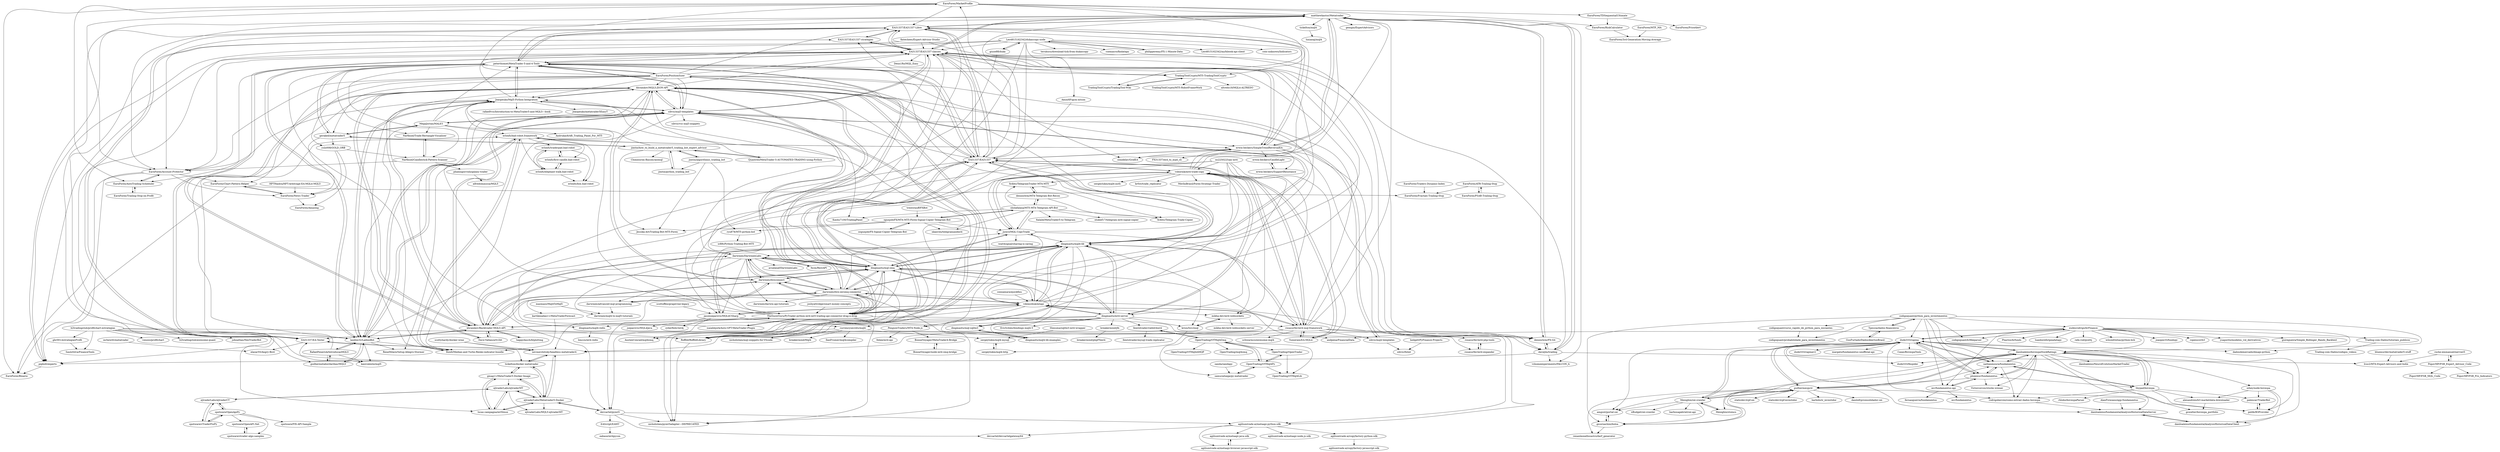 digraph G {
"EarnForex/MarketProfile" -> "EarnForex/Account-Protector"
"EarnForex/MarketProfile" -> "EarnForex/TDSequentialUltimate"
"EarnForex/MarketProfile" -> "EarnForex/AutoTrading-Scheduler"
"EarnForex/MarketProfile" -> "TradingToolCrypto/MT5-TradingToolCrypto"
"EarnForex/MarketProfile" -> "EarnForex/RiskCalculator"
"EarnForex/MarketProfile" -> "EarnForex/Binario"
"EarnForex/MarketProfile" -> "matthewkastor/Metatrader"
"EarnForex/MarketProfile" -> "EA31337/EA31337-Libre"
"sholafalana/MT5-MT4-Telegram-API-Bot" -> "dennislwm/MT4-Telegram-Bot-Recon"
"sholafalana/MT5-MT4-Telegram-API-Bot" -> "ogunjobiFX/MT4-MT5-Forex-Signal-Copier-Telegram-Bot"
"sholafalana/MT5-MT4-Telegram-API-Bot" -> "fx4btc/TelegramTrader-MT4-MT5"
"sholafalana/MT5-MT4-Telegram-API-Bot" -> "6alaile/MetaTrader5-to-Telegram"
"sholafalana/MT5-MT4-Telegram-API-Bot" -> "jiowcl/MQL-CopyTrade"
"sholafalana/MT5-MT4-Telegram-API-Bot" -> "fx4btc/Telegram-Trade-Copier"
"sholafalana/MT5-MT4-Telegram-API-Bot" -> "Kashu7100/TradingPanel"
"sholafalana/MT5-MT4-Telegram-API-Bot" -> "nkanven/telegramandmt4"
"sholafalana/MT5-MT4-Telegram-API-Bot" -> "oluklef17/telegram-mt4-signal-copier"
"fxcm/RestAPI" -> "darwinex/DarwinexLabs" ["e"=1]
"erwin-beckers/CandleLight" -> "erwin-beckers/SupportResistance"
"tickelton/docker-metatrader" -> "nevmerzhitsky/headless-metatrader4"
"tickelton/docker-metatrader" -> "ejtraderLabs/Metatrader5-Docker"
"tickelton/docker-metatrader" -> "EA31337/EA-Tester"
"tickelton/docker-metatrader" -> "gmag11/MetaTrader5-Docker-Image"
"EarnForex/PositionSizer" -> "EarnForex/Account-Protector"
"EarnForex/PositionSizer" -> "peterthomet/MetaTrader-5-and-4-Tools"
"EarnForex/PositionSizer" -> "EA31337/EA31337"
"EarnForex/PositionSizer" -> "EA31337/EA31337-classes"
"EarnForex/PositionSizer" -> "Joaopeuko/Mql5-Python-Integration"
"EarnForex/PositionSizer" -> "EarnForex/MarketProfile"
"EarnForex/PositionSizer" -> "dingmaotu/mql4-lib"
"EarnForex/PositionSizer" -> "erwin-beckers/SimpleTrendReversalEA"
"EarnForex/PositionSizer" -> "rosasurfer/mt4-mql-framework"
"EarnForex/PositionSizer" -> "EA31337/EA31337-Libre"
"EarnForex/PositionSizer" -> "geraked/metatrader5"
"EarnForex/PositionSizer" -> "sibvic/mq5-templates"
"EarnForex/PositionSizer" -> "khramkov/MQL5-JSON-API"
"EarnForex/PositionSizer" -> "yulz008/GOLD_ORB"
"EarnForex/PositionSizer" -> "EarnForex/Chart-Pattern-Helper"
"kartikmadan11/MetaTraderForecast" -> "9nix6/Median-and-Turbo-Renko-indicator-bundle"
"fintechees/Expert-Advisor-Studio" -> "davejlin/trading"
"fintechees/Expert-Advisor-Studio" -> "pipbolt/experts"
"fintechees/Expert-Advisor-Studio" -> "EA31337/EA31337-classes"
"b2tradingclub/profitchart-estrategias" -> "gbr001/estrategiasProfit"
"b2tradingclub/profitchart-estrategias" -> "venozo/profitchart"
"b2tradingclub/profitchart-estrategias" -> "andpena/FinancialData"
"b2tradingclub/profitchart-estrategias" -> "landim32/LadinoBot"
"b2tradingclub/profitchart-estrategias" -> "b2tradingclub/awesome-quant"
"b2tradingclub/profitchart-estrategias" -> "SauloSilva/FinanceTools"
"b2tradingclub/profitchart-estrategias" -> "guilhermetabordaribas/MQL5"
"b2tradingclub/profitchart-estrategias" -> "kaiovalente/mql5"
"b2tradingclub/profitchart-estrategias" -> "johnathas/NeoTraderBot"
"connamara/quickfixn" -> "vdemydiuk/mtapi" ["e"=1]
"ns2250225/py-mt4" -> "dingmaotu/mql-zmq"
"ns2250225/py-mt4" -> "samuraitaiga/py-metatrader"
"ns2250225/py-mt4" -> "jiowcl/MQL-CopyTrade"
"ns2250225/py-mt4" -> "dingmaotu/mql4-lib"
"ns2250225/py-mt4" -> "TheSnowGuru/PyTrader-python-mt4-mt5-trading-api-connector-drag-n-drop"
"ns2250225/py-mt4" -> "vobornik/mt4-trade-copy"
"ns2250225/py-mt4" -> "dingmaotu/mt4-server"
"ns2250225/py-mt4" -> "Yumerain/EA-MQL4"
"Yumerain/EA-MQL4" -> "rosasurfer/mt4-mql-framework"
"Yumerain/EA-MQL4" -> "vobornik/mt4-trade-copy"
"Leo4815162342/dukascopy-node" -> "giuse88/duka" ["e"=1]
"Leo4815162342/dukascopy-node" -> "terukusu/download-tick-from-dukascopy"
"Leo4815162342/dukascopy-node" -> "cuemacro/findatapy" ["e"=1]
"Leo4815162342/dukascopy-node" -> "lucas-campagna/mt5linux"
"Leo4815162342/dukascopy-node" -> "dingmaotu/mql-zmq"
"Leo4815162342/dukascopy-node" -> "philipperemy/FX-1-Minute-Data" ["e"=1]
"Leo4815162342/dukascopy-node" -> "EA31337/EA31337-classes"
"Leo4815162342/dukascopy-node" -> "peterthomet/MetaTrader-5-and-4-Tools"
"Leo4815162342/dukascopy-node" -> "EA31337/EA31337"
"Leo4815162342/dukascopy-node" -> "AminHP/gym-mtsim" ["e"=1]
"Leo4815162342/dukascopy-node" -> "Leo4815162342/myfxbook-api-client"
"Leo4815162342/dukascopy-node" -> "coin-unknown/Indicators" ["e"=1]
"sibvic/mq5-templates" -> "sibvic/mq4-templates"
"sibvic/mq5-templates" -> "Roffild/RoffildLibrary"
"sibvic/mq5-templates" -> "peterthomet/MetaTrader-5-and-4-Tools"
"sibvic/mq5-templates" -> "khramkov/Backtrader-MQL5-API"
"sibvic/mq5-templates" -> "landim32/LadinoBot"
"sibvic/mq5-templates" -> "sibvic/vsc-mq5-snippets"
"sibvic/mq5-templates" -> "Kashu7100/TradingPanel"
"sibvic/mq5-templates" -> "EA31337/EA31337-classes"
"sibvic/mq5-templates" -> "MegaJoctan/MALE5"
"sibvic/mq5-templates" -> "Joaopeuko/Mql5-Python-Integration"
"sibvic/mq5-templates" -> "khramkov/MQL5-JSON-API"
"sibvic/mq5-templates" -> "9nix6/Median-and-Turbo-Renko-indicator-bundle"
"RafaelFenerick/IntroducaoMQL5" -> "landim32/LadinoBot"
"RafaelFenerick/IntroducaoMQL5" -> "guilhermetabordaribas/MQL5"
"RafaelFenerick/IntroducaoMQL5" -> "kaiovalente/mql5"
"RafaelFenerick/IntroducaoMQL5" -> "erlonfs/bad-robot.framework"
"sergeylukin/mql4-mysql" -> "sergeylukin/mql4-http"
"dude333/rapina" -> "daniloaleixo/bovespaStockRatings"
"dude333/rapina" -> "nathanmoura/fundamentos"
"dude333/rapina" -> "dude333/fiispider"
"dude333/rapina" -> "rodrigobercini/como-extrair-dados-bovespa"
"dude333/rapina" -> "guilhermecgs/ir"
"dude333/rapina" -> "phoemur/fundamentus"
"dude333/rapina" -> "thypad/bovespa"
"dude333/rapina" -> "dude333/rapinav2"
"dude333/rapina" -> "dadosdemercado/dmapi-python"
"dude333/rapina" -> "daniloaleixo/fundamentalAnalysisHistoricalDataServer"
"dude333/rapina" -> "eudesrodrigo/brFinance"
"dude333/rapina" -> "Menighin/cei-crawler"
"dude333/rapina" -> "amgsnt/portal-cei"
"dude333/rapina" -> "margato/fundamentus-unofficial-api"
"dude333/rapina" -> "Caian/BovespaTools"
"jiowcl/MQL-CopyTrade" -> "vobornik/mt4-trade-copy"
"jiowcl/MQL-CopyTrade" -> "dingmaotu/mql-zmq"
"jiowcl/MQL-CopyTrade" -> "sholafalana/MT5-MT4-Telegram-API-Bot"
"jiowcl/MQL-CopyTrade" -> "wait4signal/sharing-is-caring"
"jiowcl/MQL-CopyTrade" -> "peterthomet/MetaTrader-5-and-4-Tools"
"jiowcl/MQL-CopyTrade" -> "mikha-dev/mt4-websockets"
"jiowcl/MQL-CopyTrade" -> "dingmaotu/mql4-lib"
"scottoffen/grapevine-legacy" -> "jasonseparovic/MQL4CSharp" ["e"=1]
"khramkov/Backtrader-MQL5-API" -> "khramkov/MQL5-JSON-API"
"khramkov/Backtrader-MQL5-API" -> "dingmaotu/mql-zmq"
"khramkov/Backtrader-MQL5-API" -> "Joaopeuko/Mql5-Python-Integration"
"khramkov/Backtrader-MQL5-API" -> "sibvic/mq5-templates"
"khramkov/Backtrader-MQL5-API" -> "darwinex/dwx-zeromq-connector"
"khramkov/Backtrader-MQL5-API" -> "Roffild/RoffildLibrary"
"khramkov/Backtrader-MQL5-API" -> "landim32/LadinoBot"
"khramkov/Backtrader-MQL5-API" -> "darwinex/DarwinexLabs"
"khramkov/Backtrader-MQL5-API" -> "happydasch/btplotting" ["e"=1]
"khramkov/Backtrader-MQL5-API" -> "TheSnowGuru/PyTrader-python-mt4-mt5-trading-api-connector-drag-n-drop"
"khramkov/Backtrader-MQL5-API" -> "darwinex/dwxconnect"
"khramkov/Backtrader-MQL5-API" -> "Dave-Vallance/tv2bt" ["e"=1]
"khramkov/Backtrader-MQL5-API" -> "dingmaotu/mql4-lib"
"dingmaotu/mt4-server" -> "dingmaotu/mql4-lib"
"dingmaotu/mt4-server" -> "dingmaotu/mql-zmq"
"dingmaotu/mt4-server" -> "dingmaotu/mql4-lib-examples"
"dingmaotu/mt4-server" -> "vdemydiuk/mtapi"
"dingmaotu/mt4-server" -> "EricSchles/bindings-mql4-5"
"dingmaotu/mt4-server" -> "krisn/lws2mql"
"dingmaotu/mt4-server" -> "vobornik/mt4-trade-copy"
"dingmaotu/mt4-server" -> "dingmaotu/mql4-redis"
"dingmaotu/mt4-server" -> "dingmaotu/mql-sqlite3"
"dingmaotu/mt4-server" -> "rosasurfer/mt4-mql-framework"
"dingmaotu/mt4-server" -> "PenguinTraders/MT4-Node.js"
"dingmaotu/mt4-server" -> "nevmerzhitsky/headless-metatrader4"
"dingmaotu/mt4-server" -> "breakermind/jfx"
"dingmaotu/mt4-server" -> "femtotrader/rabbit4mt4"
"BonneVoyager/MetaTrader4-Bridge" -> "BonneVoyager/node-mt4-zmq-bridge"
"BonneVoyager/node-mt4-zmq-bridge" -> "BonneVoyager/MetaTrader4-Bridge"
"oanda/oandapy" -> "samuraitaiga/py-metatrader" ["e"=1]
"darwinex/dwx-zeromq-connector" -> "darwinex/DarwinexLabs"
"darwinex/dwx-zeromq-connector" -> "dingmaotu/mql-zmq"
"darwinex/dwx-zeromq-connector" -> "darwinex/dwxconnect"
"darwinex/dwx-zeromq-connector" -> "dingmaotu/mql4-lib"
"darwinex/dwx-zeromq-connector" -> "khramkov/MQL5-JSON-API"
"darwinex/dwx-zeromq-connector" -> "TheSnowGuru/PyTrader-python-mt4-mt5-trading-api-connector-drag-n-drop"
"darwinex/dwx-zeromq-connector" -> "khramkov/Backtrader-MQL5-API"
"darwinex/dwx-zeromq-connector" -> "nicholishen/pymt5adapter---DEPRECATED"
"darwinex/dwx-zeromq-connector" -> "darwinex/advanced-mql-programming"
"darwinex/dwx-zeromq-connector" -> "Roffild/RoffildLibrary"
"darwinex/dwx-zeromq-connector" -> "agiliumtrade-ai/metaapi-python-sdk"
"darwinex/dwx-zeromq-connector" -> "jiowcl/MQL-CopyTrade"
"darwinex/dwx-zeromq-connector" -> "vdemydiuk/mtapi"
"darwinex/dwx-zeromq-connector" -> "darwinex/darwin-api-tutorials"
"darwinex/dwx-zeromq-connector" -> "kartikmadan11/MetaTraderForecast"
"khramkov/MQL5-JSON-API" -> "khramkov/Backtrader-MQL5-API"
"khramkov/MQL5-JSON-API" -> "dingmaotu/mql-zmq"
"khramkov/MQL5-JSON-API" -> "Joaopeuko/Mql5-Python-Integration"
"khramkov/MQL5-JSON-API" -> "Roffild/RoffildLibrary"
"khramkov/MQL5-JSON-API" -> "darwinex/dwxconnect"
"khramkov/MQL5-JSON-API" -> "darwinex/dwx-zeromq-connector"
"khramkov/MQL5-JSON-API" -> "sibvic/mq5-templates"
"khramkov/MQL5-JSON-API" -> "dingmaotu/mql4-lib"
"khramkov/MQL5-JSON-API" -> "EA31337/EA31337-classes"
"khramkov/MQL5-JSON-API" -> "nicholishen/pymt5adapter---DEPRECATED"
"khramkov/MQL5-JSON-API" -> "devcartel/pymt5"
"khramkov/MQL5-JSON-API" -> "landim32/LadinoBot"
"khramkov/MQL5-JSON-API" -> "Dave-Vallance/tv2bt" ["e"=1]
"khramkov/MQL5-JSON-API" -> "9nix6/Median-and-Turbo-Renko-indicator-bundle"
"sibvic/mq4-templates" -> "sibvic/mq5-templates"
"sibvic/mq4-templates" -> "sibvic/fxlint"
"guilhermetabordaribas/MQL5" -> "landim32/LadinoBot"
"guilhermetabordaribas/MQL5" -> "RafaelFenerick/IntroducaoMQL5"
"pipbolt/experts" -> "EarnForex/Binario"
"nevmerzhitsky/headless-metatrader4" -> "tickelton/docker-metatrader"
"nevmerzhitsky/headless-metatrader4" -> "EA31337/EA-Tester"
"nevmerzhitsky/headless-metatrader4" -> "ejtraderLabs/Metatrader5-Docker"
"devcartel/pymt5" -> "devcartel/devcartelgateway64"
"devcartel/pymt5" -> "ejtraderLabs/Metatrader5-Docker"
"devcartel/pymt5" -> "agiliumtrade-ai/metaapi-python-sdk"
"devcartel/pymt5" -> "nicholishen/pymt5adapter---DEPRECATED"
"devcartel/pymt5" -> "EAScript/EAMT"
"Roffild/RoffildLibrary" -> "sibvic/mq5-templates"
"Roffild/RoffildLibrary" -> "khramkov/MQL5-JSON-API"
"Roffild/RoffildLibrary" -> "nicholishen/pymt5adapter---DEPRECATED"
"sergeylukin/mql4-http" -> "sergeylukin/mql4-mysql"
"fx4btc/TelegramTrader-MT4-MT5" -> "fx4btc/Telegram-Trade-Copier"
"fx4btc/TelegramTrader-MT4-MT5" -> "dennislwm/MT4-Telegram-Bot-Recon"
"mazmazz/Mql4ToMql5" -> "darwinex/mql4-to-mql5-tutorials"
"erwin-beckers/SimpleTrendReversalEA" -> "matthewkastor/Metatrader"
"erwin-beckers/SimpleTrendReversalEA" -> "erwin-beckers/CandleLight"
"erwin-beckers/SimpleTrendReversalEA" -> "sonidelav/GridEA"
"erwin-beckers/SimpleTrendReversalEA" -> "erwin-beckers/SupportResistance"
"erwin-beckers/SimpleTrendReversalEA" -> "erlonfs/bad-robot.framework"
"erwin-beckers/SimpleTrendReversalEA" -> "EA31337/EA31337-Libre"
"erwin-beckers/SimpleTrendReversalEA" -> "EA31337/EA31337-classes"
"erwin-beckers/SimpleTrendReversalEA" -> "dennislwm/FX-Git"
"erwin-beckers/SimpleTrendReversalEA" -> "davejlin/trading"
"erwin-beckers/SimpleTrendReversalEA" -> "FX31337/ex4_to_mq4_cli"
"erwin-beckers/SimpleTrendReversalEA" -> "EA31337/EA31337"
"erwin-beckers/SupportResistance" -> "erwin-beckers/CandleLight"
"erlonfs/traderpad.bad-robot" -> "erlonfs/first-candle.bad-robot"
"erlonfs/traderpad.bad-robot" -> "erlonfs/elephant-walk.bad-robot"
"erlonfs/traderpad.bad-robot" -> "erlonfs/box.bad-robot"
"AlanFirmiano/app-fundamentus" -> "daniloaleixo/fundamentalAnalysisHistoricalDataServer"
"dingmaotu/mql4-lib-examples" -> "dingmaotu/mql-sqlite3"
"daniloaleixo/fundamentalAnalysisHistoricalDataServer" -> "daniloaleixo/fundamentalAnalysisHistoricalDataClient"
"tickelton/mql4" -> "luxiaoqi/mql4"
"EarnForex/MTF_MA" -> "EarnForex/3rd-Generation-Moving-Average"
"alexandreio/b3-marketdata-downloader" -> "gswelter/bovespa_portfolio"
"agiliumtrade-ai/metaapi-java-sdk" -> "agiliumtrade-ai/metaapi-browser-javascript-sdk"
"Dave-Vallance/tv2bt" -> "khramkov/Backtrader-MQL5-API" ["e"=1]
"Dave-Vallance/tv2bt" -> "khramkov/MQL5-JSON-API" ["e"=1]
"TradingToolCrypto/TradingTool-Wiki" -> "TradingToolCrypto/MT5-TradingToolCrypto"
"EarnForex/Account-Protector" -> "EarnForex/AutoTrading-Scheduler"
"EarnForex/Account-Protector" -> "EarnForex/Chart-Pattern-Helper"
"EarnForex/Account-Protector" -> "EarnForex/Binario"
"EarnForex/Account-Protector" -> "EarnForex/News-Trader"
"EarnForex/Account-Protector" -> "pipbolt/experts"
"EarnForex/AutoTrading-Scheduler" -> "EarnForex/Account-Protector"
"EarnForex/AutoTrading-Scheduler" -> "EarnForex/Trailing-Stop-on-Profit"
"dennislwm/FX-Git" -> "davejlin/trading"
"dennislwm/FX-Git" -> "matthewkastor/Metatrader"
"mikha-dev/mt4-websockets" -> "krisn/lws2mql"
"mikha-dev/mt4-websockets" -> "mikha-dev/mt4-websockets-server"
"vdemydiuk/mtapi" -> "jasonseparovic/MQL4CSharp"
"vdemydiuk/mtapi" -> "dingmaotu/mql4-lib"
"vdemydiuk/mtapi" -> "dingmaotu/mql-zmq"
"vdemydiuk/mtapi" -> "dingmaotu/mt4-server"
"vdemydiuk/mtapi" -> "rosasurfer/mt4-mql-framework"
"vdemydiuk/mtapi" -> "TheSnowGuru/PyTrader-python-mt4-mt5-trading-api-connector-drag-n-drop"
"vdemydiuk/mtapi" -> "EA31337/EA31337-classes"
"vdemydiuk/mtapi" -> "khramkov/MQL5-JSON-API"
"vdemydiuk/mtapi" -> "peterthomet/MetaTrader-5-and-4-Tools"
"vdemydiuk/mtapi" -> "jiowcl/MQL-CopyTrade"
"vdemydiuk/mtapi" -> "darwinex/dwx-zeromq-connector"
"vdemydiuk/mtapi" -> "nevmerzhitsky/headless-metatrader4"
"vdemydiuk/mtapi" -> "PenguinTraders/MT4-Node.js"
"vdemydiuk/mtapi" -> "EA31337/EA31337"
"vdemydiuk/mtapi" -> "mikha-dev/mt4-websockets"
"darwinex/advanced-mql-programming" -> "darwinex/mql4-to-mql5-tutorials"
"darwinex/advanced-mql-programming" -> "darwinex/dwxconnect"
"gicornachini/bolsa" -> "amgsnt/portal-cei"
"gicornachini/bolsa" -> "guilhermecgs/ir"
"gicornachini/bolsa" -> "renanleonellocastro/darf_generator"
"TheSnowGuru/PyTrader-python-mt4-mt5-trading-api-connector-drag-n-drop" -> "darwinex/dwx-zeromq-connector"
"TheSnowGuru/PyTrader-python-mt4-mt5-trading-api-connector-drag-n-drop" -> "EA31337/EA31337"
"TheSnowGuru/PyTrader-python-mt4-mt5-trading-api-connector-drag-n-drop" -> "darwinex/dwxconnect"
"TheSnowGuru/PyTrader-python-mt4-mt5-trading-api-connector-drag-n-drop" -> "dingmaotu/mql-zmq"
"TheSnowGuru/PyTrader-python-mt4-mt5-trading-api-connector-drag-n-drop" -> "vdemydiuk/mtapi"
"TheSnowGuru/PyTrader-python-mt4-mt5-trading-api-connector-drag-n-drop" -> "peterthomet/MetaTrader-5-and-4-Tools"
"TheSnowGuru/PyTrader-python-mt4-mt5-trading-api-connector-drag-n-drop" -> "Joaopeuko/Mql5-Python-Integration"
"TheSnowGuru/PyTrader-python-mt4-mt5-trading-api-connector-drag-n-drop" -> "devcartel/pymt5"
"TheSnowGuru/PyTrader-python-mt4-mt5-trading-api-connector-drag-n-drop" -> "khramkov/Backtrader-MQL5-API"
"TheSnowGuru/PyTrader-python-mt4-mt5-trading-api-connector-drag-n-drop" -> "agiliumtrade-ai/metaapi-python-sdk"
"TheSnowGuru/PyTrader-python-mt4-mt5-trading-api-connector-drag-n-drop" -> "EA31337/EA31337-Libre"
"TheSnowGuru/PyTrader-python-mt4-mt5-trading-api-connector-drag-n-drop" -> "isaiahbjork/Auto-GPT-MetaTrader-Plugin" ["e"=1]
"TheSnowGuru/PyTrader-python-mt4-mt5-trading-api-connector-drag-n-drop" -> "EA31337/EA31337-classes"
"TheSnowGuru/PyTrader-python-mt4-mt5-trading-api-connector-drag-n-drop" -> "nicholishen/pymt5adapter---DEPRECATED"
"TheSnowGuru/PyTrader-python-mt4-mt5-trading-api-connector-drag-n-drop" -> "khramkov/MQL5-JSON-API"
"Menighin/stoincs" -> "Menighin/cei-crawler"
"codigoquant/python_para_investimentos" -> "codigoquant/b3fileparser"
"codigoquant/python_para_investimentos" -> "codigoquant/curso_rapido_de_python_para_iniciantes"
"codigoquant/python_para_investimentos" -> "codigoquant/probabilidade_para_investimentos"
"codigoquant/python_para_investimentos" -> "dude333/rapina"
"codigoquant/python_para_investimentos" -> "phoemur/fundamentus"
"codigoquant/python_para_investimentos" -> "Tpessia/dados-financeiros"
"codigoquant/python_para_investimentos" -> "mv/fundamentus-api"
"codigoquant/python_para_investimentos" -> "gicornachini/bolsa"
"codigoquant/python_para_investimentos" -> "nathanmoura/fundamentos"
"codigoquant/python_para_investimentos" -> "daniloaleixo/bovespaStockRatings"
"codigoquant/python_para_investimentos" -> "eudesrodrigo/brFinance"
"PenguinTraders/MT4-Node.js" -> "fxbee/mt4-api"
"PenguinTraders/MT4-Node.js" -> "BonneVoyager/MetaTrader4-Bridge"
"Joaopeuko/Mql5-Python-Integration" -> "Joaopeuko/metatrader5EasyT"
"Joaopeuko/Mql5-Python-Integration" -> "khramkov/Backtrader-MQL5-API"
"Joaopeuko/Mql5-Python-Integration" -> "khramkov/MQL5-JSON-API"
"Joaopeuko/Mql5-Python-Integration" -> "nicholishen/pymt5adapter---DEPRECATED"
"Joaopeuko/Mql5-Python-Integration" -> "EarnForex/Account-Protector"
"Joaopeuko/Mql5-Python-Integration" -> "rafaelfvcs/Introduction-to-MetaTrader5-and-MQL5---book"
"Joaopeuko/Mql5-Python-Integration" -> "sibvic/mq5-templates"
"Joaopeuko/Mql5-Python-Integration" -> "peterthomet/MetaTrader-5-and-4-Tools"
"Joaopeuko/Mql5-Python-Integration" -> "EA31337/EA31337-classes"
"Joaopeuko/Mql5-Python-Integration" -> "landim32/LadinoBot"
"nathanmoura/fundamentos" -> "thypad/bovespa"
"nathanmoura/fundamentos" -> "daniloaleixo/bovespaStockRatings"
"nathanmoura/fundamentos" -> "rodrigobercini/como-extrair-dados-bovespa"
"nathanmoura/fundamentos" -> "dude333/rapina"
"nathanmoura/fundamentos" -> "phoemur/fundamentus"
"happydasch/btplotting" -> "khramkov/Backtrader-MQL5-API" ["e"=1]
"agiliumtrade-ai/metaapi-python-sdk" -> "agiliumtrade-ai/metaapi-java-sdk"
"agiliumtrade-ai/metaapi-python-sdk" -> "agiliumtrade-ai/metaapi-browser-javascript-sdk"
"agiliumtrade-ai/metaapi-python-sdk" -> "devcartel/devcartelgateway64"
"agiliumtrade-ai/metaapi-python-sdk" -> "agiliumtrade-ai/metaapi-node.js-sdk" ["e"=1]
"agiliumtrade-ai/metaapi-python-sdk" -> "agiliumtrade-ai/copyfactory-python-sdk"
"guilhermecgs/ir" -> "gicornachini/bolsa"
"guilhermecgs/ir" -> "staticdev/irpf-cei"
"guilhermecgs/ir" -> "amgsnt/portal-cei"
"guilhermecgs/ir" -> "dude333/rapina"
"guilhermecgs/ir" -> "staticdev/irpf-investidor"
"guilhermecgs/ir" -> "barbolo/ir_investidor"
"guilhermecgs/ir" -> "daniloaleixo/bovespaStockRatings"
"guilhermecgs/ir" -> "nathanmoura/fundamentos"
"guilhermecgs/ir" -> "renanleonellocastro/darf_generator"
"guilhermecgs/ir" -> "danilofrp/consolidador-cei"
"guilhermecgs/ir" -> "pelife/B3Provider"
"guilhermecgs/ir" -> "Menighin/cei-crawler"
"breakermind/jfx" -> "breakermind/phpFXmt4"
"EarnForex/TDSequentialUltimate" -> "EarnForex/PriceAlert"
"EarnForex/TDSequentialUltimate" -> "EarnForex/RiskCalculator"
"GusFurtado/DadosAbertosBrasil" -> "Tpessia/dados-financeiros"
"Menighin/cei-crawler" -> "Menighin/stoincs"
"Menighin/cei-crawler" -> "gicornachini/bolsa"
"Menighin/cei-crawler" -> "xBudget/cei-crawler"
"Menighin/cei-crawler" -> "guilhermecgs/ir"
"Menighin/cei-crawler" -> "dude333/rapina"
"Menighin/cei-crawler" -> "barbosagabriel/cei-api"
"Menighin/cei-crawler" -> "amgsnt/portal-cei"
"Menighin/cei-crawler" -> "daniloaleixo/bovespaStockRatings"
"daniloaleixo/fundamentalAnalysisHistoricalDataClient" -> "daniloaleixo/fundamentalAnalysisHistoricalDataServer"
"dennislwm/MT4-Telegram-Bot-Recon" -> "fx4btc/Telegram-Trade-Copier"
"dennislwm/MT4-Telegram-Bot-Recon" -> "fx4btc/TelegramTrader-MT4-MT5"
"dennislwm/MT4-Telegram-Bot-Recon" -> "sholafalana/MT5-MT4-Telegram-API-Bot"
"TradingToolCrypto/MT5-TradingToolCrypto" -> "TradingToolCrypto/TradingTool-Wiki"
"TradingToolCrypto/MT5-TradingToolCrypto" -> "TradingToolCrypto/MT5-RobotFrameWork"
"TradingToolCrypto/MT5-TradingToolCrypto" -> "altredo18/MQL4-ALTREDO"
"codigoquant/curso_rapido_de_python_para_iniciantes" -> "codigoquant/probabilidade_para_investimentos"
"EarnForex/RiskCalculator" -> "EarnForex/3rd-Generation-Moving-Average"
"rodrigobercini/como-extrair-dados-bovespa" -> "daniloaleixo/fundamentalAnalysisHistoricalDataServer"
"amgsnt/portal-cei" -> "gicornachini/bolsa"
"EA31337/EA31337" -> "EA31337/EA31337-classes"
"EA31337/EA31337" -> "EA31337/EA31337-Libre"
"EA31337/EA31337" -> "peterthomet/MetaTrader-5-and-4-Tools"
"EA31337/EA31337" -> "TheSnowGuru/PyTrader-python-mt4-mt5-trading-api-connector-drag-n-drop"
"EA31337/EA31337" -> "rosasurfer/mt4-mql-framework"
"EA31337/EA31337" -> "EarnForex/PositionSizer"
"EA31337/EA31337" -> "dingmaotu/mql4-lib"
"EA31337/EA31337" -> "erwin-beckers/SimpleTrendReversalEA"
"EA31337/EA31337" -> "matthewkastor/Metatrader"
"EA31337/EA31337" -> "dingmaotu/mql-zmq"
"EA31337/EA31337" -> "sibvic/mq5-templates"
"EA31337/EA31337" -> "EA31337/EA31337-strategies"
"EA31337/EA31337" -> "landim32/LadinoBot"
"EA31337/EA31337" -> "vobornik/mt4-trade-copy"
"EA31337/EA31337" -> "EarnForex/MarketProfile"
"eudesrodrigo/brFinance" -> "wilsonfreitas/python-bcb"
"eudesrodrigo/brFinance" -> "dude333/rapina"
"eudesrodrigo/brFinance" -> "joaopm33/fundspy"
"eudesrodrigo/brFinance" -> "mv/fundamentus-api"
"eudesrodrigo/brFinance" -> "dadosdemercado/dmapi-python"
"eudesrodrigo/brFinance" -> "Trading-com-Dados/tutoriais_publicos"
"eudesrodrigo/brFinance" -> "andpena/FinancialData"
"eudesrodrigo/brFinance" -> "ropensci/rb3" ["e"=1]
"eudesrodrigo/brFinance" -> "daniloaleixo/bovespaStockRatings"
"eudesrodrigo/brFinance" -> "ysaporito/modelos_vol_derivativos"
"eudesrodrigo/brFinance" -> "codigoquant/b3fileparser"
"eudesrodrigo/brFinance" -> "guiregueira/Simple_Bollinger_Bands_Backtest"
"eudesrodrigo/brFinance" -> "Phactos/brfunds"
"eudesrodrigo/brFinance" -> "luanborelli/ipeadatapy"
"eudesrodrigo/brFinance" -> "rafa-rod/pyettj"
"Tpessia/dados-financeiros" -> "GusFurtado/DadosAbertosBrasil"
"Tpessia/dados-financeiros" -> "codigoquant/python_para_investimentos"
"vobornik/mt4-trade-copy" -> "jiowcl/MQL-CopyTrade"
"vobornik/mt4-trade-copy" -> "rosasurfer/mt4-mql-framework"
"vobornik/mt4-trade-copy" -> "sergeylukin/mql4-auth"
"vobornik/mt4-trade-copy" -> "kr0st/trade_replicator"
"vobornik/mt4-trade-copy" -> "dingmaotu/mt4-server"
"vobornik/mt4-trade-copy" -> "erwin-beckers/SimpleTrendReversalEA"
"vobornik/mt4-trade-copy" -> "MerlinBrasil/Forex-Strategy-Trader"
"vobornik/mt4-trade-copy" -> "currencysecrets/mql4"
"vobornik/mt4-trade-copy" -> "fx4btc/TelegramTrader-MT4-MT5"
"vobornik/mt4-trade-copy" -> "mikha-dev/mt4-websockets"
"vobornik/mt4-trade-copy" -> "Yumerain/EA-MQL4"
"vobornik/mt4-trade-copy" -> "jasonseparovic/MQL4CSharp"
"vobornik/mt4-trade-copy" -> "EA31337/EA31337"
"vobornik/mt4-trade-copy" -> "matthewkastor/Metatrader"
"vobornik/mt4-trade-copy" -> "EA31337/EA31337-Libre"
"ejtraderLabs/Metatrader5-Docker" -> "ejtraderLabs/ejtraderMT"
"ejtraderLabs/Metatrader5-Docker" -> "gmag11/MetaTrader5-Docker-Image"
"ejtraderLabs/Metatrader5-Docker" -> "tickelton/docker-metatrader"
"ejtraderLabs/Metatrader5-Docker" -> "nevmerzhitsky/headless-metatrader4"
"ejtraderLabs/Metatrader5-Docker" -> "lucas-campagna/mt5linux"
"ejtraderLabs/Metatrader5-Docker" -> "ejtraderLabs/MQL5-ejtraderMT"
"ejtraderLabs/Metatrader5-Docker" -> "devcartel/pymt5"
"ejtraderLabs/ejtraderMT" -> "ejtraderLabs/Metatrader5-Docker"
"ejtraderLabs/ejtraderMT" -> "ejtraderLabs/MQL5-ejtraderMT"
"ejtraderLabs/ejtraderMT" -> "ejtraderLabs/ejtraderCT"
"ejtraderLabs/ejtraderMT" -> "lucas-campagna/mt5linux"
"darwinex/dwxconnect" -> "darwinex/dwx-zeromq-connector"
"darwinex/dwxconnect" -> "khramkov/MQL5-JSON-API"
"darwinex/dwxconnect" -> "darwinex/advanced-mql-programming"
"darwinex/dwxconnect" -> "darwinex/DarwinexLabs"
"darwinex/dwxconnect" -> "dingmaotu/mql-zmq"
"darwinex/dwxconnect" -> "TheSnowGuru/PyTrader-python-mt4-mt5-trading-api-connector-drag-n-drop"
"darwinex/dwxconnect" -> "khramkov/Backtrader-MQL5-API"
"mv/fundamentus-api" -> "phoemur/fundamentus"
"mv/fundamentus-api" -> "mv/fundamentus"
"mv/fundamentus-api" -> "fernaoguerra/fundamentus"
"femtotrader/rabbit4mt4" -> "femtotrader/mysql-trade-replicator"
"femtotrader/rabbit4mt4" -> "OpenTrading/OTMql4Zmq"
"trentstauff/FXBot" -> "ogunjobiFX/MT4-MT5-Forex-Signal-Copier-Telegram-Bot" ["e"=1]
"OpenTrading/OpenTrader" -> "OpenTrading/OTMql4Py"
"OpenTrading/OpenTrader" -> "OpenTrading/OTMql4Lib"
"EAScript/EAMT" -> "eabase/mt4pycon"
"samuraitaiga/py-metatrader" -> "OpenTrading/OTMql4Py"
"agiliumtrade-ai/copyfactory-python-sdk" -> "agiliumtrade-ai/copyfactory-javascript-sdk"
"spotware/OpenAPI.Net" -> "spotware/ctrader-algo-samples"
"gbr001/estrategiasProfit" -> "SauloSilva/FinanceTools"
"mrhewitt/metatrader" -> "elazar55/Angry-Bird"
"agiliumtrade-ai/metaapi-browser-javascript-sdk" -> "agiliumtrade-ai/metaapi-java-sdk"
"OpenTrading/OTMql4Py" -> "OpenTrading/OpenTrader"
"OpenTrading/OTMql4Py" -> "OpenTrading/OTMql4Zmq"
"OpenTrading/OTMql4Py" -> "samuraitaiga/py-metatrader"
"OpenTrading/OTMql4Py" -> "OpenTrading/OTMql4Lib"
"spotware/ctrader-algo-samples" -> "spotware/OpenAPI.Net"
"OpenTrading/OTMql4Zmq" -> "OpenTrading/OTMql4Lib"
"OpenTrading/OTMql4Zmq" -> "femtotrader/rabbit4mt4"
"OpenTrading/OTMql4Zmq" -> "OpenTrading/OpenTrader"
"OpenTrading/OTMql4Zmq" -> "OpenTrading/mql4zmq"
"OpenTrading/OTMql4Zmq" -> "OpenTrading/OTMql4AMQP"
"OpenTrading/OTMql4Zmq" -> "OpenTrading/OTMql4Py"
"ejtraderLabs/ejtraderCT" -> "spotware/cTraderFixPy"
"ejtraderLabs/ejtraderCT" -> "spotware/OpenApiPy"
"ejtraderLabs/ejtraderCT" -> "ejtraderLabs/ejtraderMT"
"phamngocvinh/galaxy-trader" -> "alfredomaussa/MQL5"
"hedge0/PyFinance-Projects" -> "sibvic/fxlint"
"AminHP/gym-mtsim" -> "TheSnowGuru/PyTrader-python-mt4-mt5-trading-api-connector-drag-n-drop" ["e"=1]
"Trading-com-Dados/tutoriais_publicos" -> "Trading-com-Dados/codigos_videos"
"HFTHaidra/HFT-Arbitrage-EA-MQL4-MQL5" -> "EarnForex/News-Trader"
"Narfinsel/Candlestick-Pattern-Scanner" -> "Narfinsel/Trade-Rectangle-Visualizer"
"Narfinsel/Candlestick-Pattern-Scanner" -> "EarnForex/Account-Protector"
"Narfinsel/Candlestick-Pattern-Scanner" -> "phamngocvinh/galaxy-trader"
"PopovMP/FSB_Expert_Advisor_Code" -> "roche-emmanuel/nervmt5"
"PopovMP/FSB_Expert_Advisor_Code" -> "PopovMP/FSB_Pro_Indicators"
"PopovMP/FSB_Expert_Advisor_Code" -> "PopovMP/FSB_MQL_Code"
"EarnForex/News-Trader" -> "EarnForex/Amazing"
"EarnForex/News-Trader" -> "EarnForex/Chart-Pattern-Helper"
"dingmaotu/mql4-lib" -> "dingmaotu/mql-zmq"
"dingmaotu/mql4-lib" -> "dingmaotu/mt4-server"
"dingmaotu/mql4-lib" -> "rosasurfer/mt4-mql-framework"
"dingmaotu/mql4-lib" -> "vdemydiuk/mtapi"
"dingmaotu/mql4-lib" -> "darwinex/dwx-zeromq-connector"
"dingmaotu/mql4-lib" -> "jasonseparovic/MQL4CSharp"
"dingmaotu/mql4-lib" -> "sibvic/mq4-templates"
"dingmaotu/mql4-lib" -> "EA31337/EA31337-classes"
"dingmaotu/mql4-lib" -> "EA31337/EA31337"
"dingmaotu/mql4-lib" -> "dingmaotu/mql-sqlite3"
"dingmaotu/mql4-lib" -> "dingmaotu/mql4-lib-examples"
"dingmaotu/mql4-lib" -> "khramkov/MQL5-JSON-API"
"dingmaotu/mql4-lib" -> "darwinex/DarwinexLabs"
"dingmaotu/mql4-lib" -> "Roffild/RoffildLibrary"
"dingmaotu/mql4-lib" -> "dingmaotu/mql4-redis"
"EA31337/EA-Tester" -> "nevmerzhitsky/headless-metatrader4"
"EA31337/EA-Tester" -> "EA31337/EA31337-strategies"
"EA31337/EA-Tester" -> "EA31337/EA31337-classes"
"EA31337/EA-Tester" -> "elazar55/Angry-Bird"
"nihey/node-bovespa" -> "alexandreio/b3-marketdata-downloader"
"nihey/node-bovespa" -> "palencar/TraderBot"
"nihey/node-bovespa" -> "pelife/B3Provider"
"nihey/node-bovespa" -> "daniloaleixo/fundamentalAnalysisHistoricalDataClient"
"Quantreo/MetaTrader-5-AUTOMATED-TRADING-using-Python" -> "jimtin/how_to_build_a_metatrader5_trading_bot_expert_advisor" ["e"=1]
"Quantreo/MetaTrader-5-AUTOMATED-TRADING-using-Python" -> "Joaopeuko/Mql5-Python-Integration" ["e"=1]
"spotware/OpenApiPy" -> "spotware/cTraderFixPy"
"spotware/OpenApiPy" -> "ejtraderLabs/ejtraderCT"
"spotware/OpenApiPy" -> "spotware/OpenAPI.Net"
"spotware/OpenApiPy" -> "spotware/ctrader-algo-samples"
"spotware/OpenApiPy" -> "spotware/FIX-API-Sample"
"Narfinsel/Trade-Rectangle-Visualizer" -> "Narfinsel/Candlestick-Pattern-Scanner"
"spotware/cTraderFixPy" -> "ejtraderLabs/ejtraderCT"
"spotware/cTraderFixPy" -> "spotware/OpenApiPy"
"EarnForex/Traders-Dynamic-Index" -> "EarnForex/Fractals-Trailing-Stop"
"lucas-campagna/mt5linux" -> "gmag11/MetaTrader5-Docker-Image"
"lucas-campagna/mt5linux" -> "ejtraderLabs/Metatrader5-Docker"
"lucas-campagna/mt5linux" -> "ejtraderLabs/ejtraderMT"
"EarnForex/Chart-Pattern-Helper" -> "EarnForex/Binario"
"EarnForex/Chart-Pattern-Helper" -> "EarnForex/News-Trader"
"EarnForex/Chart-Pattern-Helper" -> "EarnForex/Fractals-Trailing-Stop"
"bluemurder/metatrader5-stuff" -> "Icus2/MT4-Expert-Advisors-and-Indie"
"EarnForex/Trailing-Stop-on-Profit" -> "EarnForex/AutoTrading-Scheduler"
"jasonseparovic/MQL4CSharp" -> "vdemydiuk/mtapi"
"jasonseparovic/MQL4CSharp" -> "jseparovic/MQL4Java"
"jasonseparovic/MQL4CSharp" -> "dingmaotu/mql4-lib"
"jasonseparovic/MQL4CSharp" -> "cyberflohr/mt4j"
"jasonseparovic/MQL4CSharp" -> "AustenConrad/mql4zmq"
"jasonseparovic/MQL4CSharp" -> "currencysecrets/mql4"
"oogunjob/FX-Signal-Copier-Telegram-Bot" -> "ogunjobiFX/MT4-MT5-Forex-Signal-Copier-Telegram-Bot"
"phoemur/fundamentus" -> "daniloaleixo/bovespaStockRatings"
"phoemur/fundamentus" -> "mv/fundamentus-api"
"phoemur/fundamentus" -> "nathanmoura/fundamentos"
"phoemur/fundamentus" -> "dude333/rapina"
"phoemur/fundamentus" -> "thypad/bovespa"
"phoemur/fundamentus" -> "Victorcorcos/stocks-winner"
"phoemur/fundamentus" -> "guilhermecgs/ir"
"jimtin/how_to_build_a_metatrader5_trading_bot_expert_advisor" -> "Jessika-Art/Trading-Bot-MT5-Forex"
"jimtin/how_to_build_a_metatrader5_trading_bot_expert_advisor" -> "jimtin/algorithmic_trading_bot"
"jimtin/how_to_build_a_metatrader5_trading_bot_expert_advisor" -> "Quantreo/MetaTrader-5-AUTOMATED-TRADING-using-Python" ["e"=1]
"jimtin/how_to_build_a_metatrader5_trading_bot_expert_advisor" -> "jimtin/python_trading_bot"
"jimtin/how_to_build_a_metatrader5_trading_bot_expert_advisor" -> "Chimezirim-Bassey/aiomql"
"jimtin/how_to_build_a_metatrader5_trading_bot_expert_advisor" -> "geraked/metatrader5"
"jimtin/how_to_build_a_metatrader5_trading_bot_expert_advisor" -> "Joaopeuko/Mql5-Python-Integration"
"thypad/bovespa" -> "daniloaleixo/bovespaStockRatings"
"thypad/bovespa" -> "nathanmoura/fundamentos"
"thypad/bovespa" -> "rhlobo/bovespaParser"
"thypad/bovespa" -> "palencar/TraderBot"
"thypad/bovespa" -> "alexandreio/b3-marketdata-downloader"
"thypad/bovespa" -> "pelife/B3Provider"
"thypad/bovespa" -> "rodrigobercini/como-extrair-dados-bovespa"
"giuse88/duka" -> "Leo4815162342/dukascopy-node" ["e"=1]
"giuse88/duka" -> "darwinex/DarwinexLabs" ["e"=1]
"jimtin/python_trading_bot" -> "jimtin/how_to_build_a_metatrader5_trading_bot_expert_advisor"
"EA31337/EA31337-classes" -> "EA31337/EA31337-Libre"
"EA31337/EA31337-classes" -> "EA31337/EA31337-strategies"
"EA31337/EA31337-classes" -> "peterthomet/MetaTrader-5-and-4-Tools"
"EA31337/EA31337-classes" -> "EA31337/EA31337"
"EA31337/EA31337-classes" -> "matthewkastor/Metatrader"
"EA31337/EA31337-classes" -> "TradingToolCrypto/MT5-TradingToolCrypto"
"EA31337/EA31337-classes" -> "EA31337/EA-Tester"
"EA31337/EA31337-classes" -> "dennislwm/FX-Git"
"EA31337/EA31337-classes" -> "pipbolt/experts"
"EA31337/EA31337-classes" -> "davejlin/trading"
"EA31337/EA31337-classes" -> "erwin-beckers/SimpleTrendReversalEA"
"EA31337/EA31337-classes" -> "sonidelav/GridEA"
"EA31337/EA31337-classes" -> "sibvic/mq5-templates"
"EA31337/EA31337-classes" -> "Denn1Ro/MQL_Easy"
"EA31337/EA31337-classes" -> "EarnForex/Account-Protector"
"MegaJoctan/MALE5" -> "sibvic/mq5-templates"
"MegaJoctan/MALE5" -> "geraked/metatrader5"
"MegaJoctan/MALE5" -> "Joaopeuko/Mql5-Python-Integration"
"MegaJoctan/MALE5" -> "erlonfs/bad-robot.framework"
"MegaJoctan/MALE5" -> "Narfinsel/Trade-Rectangle-Visualizer"
"MegaJoctan/MALE5" -> "peterthomet/MetaTrader-5-and-4-Tools"
"MegaJoctan/MALE5" -> "landim32/LadinoBot"
"MegaJoctan/MALE5" -> "Andrukas8/AR_Trading_Panel_For_MT5"
"yulz008/GOLD_ORB" -> "Narfinsel/Candlestick-Pattern-Scanner"
"yulz008/GOLD_ORB" -> "EarnForex/Amazing"
"yulz008/GOLD_ORB" -> "EarnForex/News-Trader"
"ogunjobiFX/MT4-MT5-Forex-Signal-Copier-Telegram-Bot" -> "oogunjob/FX-Signal-Copier-Telegram-Bot"
"ogunjobiFX/MT4-MT5-Forex-Signal-Copier-Telegram-Bot" -> "sholafalana/MT5-MT4-Telegram-API-Bot"
"ogunjobiFX/MT4-MT5-Forex-Signal-Copier-Telegram-Bot" -> "ryu878/MT5-python-bot"
"ogunjobiFX/MT4-MT5-Forex-Signal-Copier-Telegram-Bot" -> "nkanven/telegramandmt4"
"ogunjobiFX/MT4-MT5-Forex-Signal-Copier-Telegram-Bot" -> "jiowcl/MQL-CopyTrade"
"ogunjobiFX/MT4-MT5-Forex-Signal-Copier-Telegram-Bot" -> "Jessika-Art/Trading-Bot-MT5-Forex"
"isaiahbjork/Auto-GPT-MetaTrader-Plugin" -> "TheSnowGuru/PyTrader-python-mt4-mt5-trading-api-connector-drag-n-drop" ["e"=1]
"isaiahbjork/Auto-GPT-MetaTrader-Plugin" -> "EA31337/EA31337" ["e"=1]
"geraked/metatrader5" -> "MegaJoctan/MALE5"
"geraked/metatrader5" -> "jimtin/how_to_build_a_metatrader5_trading_bot_expert_advisor"
"geraked/metatrader5" -> "peterthomet/MetaTrader-5-and-4-Tools"
"geraked/metatrader5" -> "EarnForex/News-Trader"
"geraked/metatrader5" -> "yulz008/GOLD_ORB"
"dingmaotu/mql4-redis" -> "limccn/mt4-redis"
"joshyattridge/smart-money-concepts" -> "TheSnowGuru/PyTrader-python-mt4-mt5-trading-api-connector-drag-n-drop" ["e"=1]
"jimtin/algorithmic_trading_bot" -> "jimtin/how_to_build_a_metatrader5_trading_bot_expert_advisor"
"jimtin/algorithmic_trading_bot" -> "Jessika-Art/Trading-Bot-MT5-Forex"
"jimtin/algorithmic_trading_bot" -> "jimtin/python_trading_bot"
"jimtin/algorithmic_trading_bot" -> "ryu878/MT5-python-bot"
"ryu878/MT5-python-bot" -> "ic88t/Python-Trading-Bot-MT5"
"EarnForex/ATR-Trailing-Stop" -> "EarnForex/PSAR-Trailing-Stop"
"EarnForex/ATR-Trailing-Stop" -> "EarnForex/Fractals-Trailing-Stop"
"EarnForex/PSAR-Trailing-Stop" -> "EarnForex/ATR-Trailing-Stop"
"dingmaotu/mql-zmq" -> "dingmaotu/mql4-lib"
"dingmaotu/mql-zmq" -> "darwinex/dwx-zeromq-connector"
"dingmaotu/mql-zmq" -> "darwinex/DarwinexLabs"
"dingmaotu/mql-zmq" -> "khramkov/MQL5-JSON-API"
"dingmaotu/mql-zmq" -> "khramkov/Backtrader-MQL5-API"
"dingmaotu/mql-zmq" -> "dingmaotu/mt4-server"
"dingmaotu/mql-zmq" -> "vdemydiuk/mtapi"
"dingmaotu/mql-zmq" -> "jiowcl/MQL-CopyTrade"
"dingmaotu/mql-zmq" -> "darwinex/dwxconnect"
"dingmaotu/mql-zmq" -> "TheSnowGuru/PyTrader-python-mt4-mt5-trading-api-connector-drag-n-drop"
"dingmaotu/mql-zmq" -> "EA31337/EA31337"
"dingmaotu/mql-zmq" -> "krisn/lws2mql"
"dingmaotu/mql-zmq" -> "EA31337/EA31337-classes"
"dingmaotu/mql-zmq" -> "dingmaotu/mql-sqlite3"
"dingmaotu/mql-zmq" -> "devcartel/pymt5"
"gmag11/MetaTrader5-Docker-Image" -> "ejtraderLabs/Metatrader5-Docker"
"gmag11/MetaTrader5-Docker-Image" -> "lucas-campagna/mt5linux"
"gmag11/MetaTrader5-Docker-Image" -> "ejtraderLabs/ejtraderMT"
"gmag11/MetaTrader5-Docker-Image" -> "tickelton/docker-metatrader"
"erlonfs/bad-robot.framework" -> "erlonfs/traderpad.bad-robot"
"erlonfs/bad-robot.framework" -> "erlonfs/box.bad-robot"
"erlonfs/bad-robot.framework" -> "9nix6/Median-and-Turbo-Renko-indicator-bundle"
"erlonfs/bad-robot.framework" -> "ReneMilare/Setup-Allegro-Stormer"
"erlonfs/bad-robot.framework" -> "landim32/LadinoBot"
"erlonfs/bad-robot.framework" -> "erlonfs/first-candle.bad-robot"
"erlonfs/bad-robot.framework" -> "erlonfs/elephant-walk.bad-robot"
"erlonfs/bad-robot.framework" -> "erwin-beckers/SimpleTrendReversalEA"
"EA31337/EA31337-Libre" -> "EA31337/EA31337-classes"
"EA31337/EA31337-Libre" -> "EA31337/EA31337-strategies"
"EA31337/EA31337-Libre" -> "matthewkastor/Metatrader"
"EA31337/EA31337-Libre" -> "peterthomet/MetaTrader-5-and-4-Tools"
"EA31337/EA31337-Libre" -> "EA31337/EA31337"
"EA31337/EA31337-Libre" -> "pipbolt/experts"
"EA31337/EA31337-Libre" -> "EA31337/EA-Tester"
"EA31337/EA31337-Libre" -> "TradingToolCrypto/TradingTool-Wiki"
"EA31337/EA31337-Libre" -> "EarnForex/Account-Protector"
"EA31337/EA31337-Libre" -> "erwin-beckers/SimpleTrendReversalEA"
"EA31337/EA31337-strategies" -> "EA31337/EA31337-classes"
"EA31337/EA31337-strategies" -> "EA31337/EA31337-Libre"
"EA31337/EA31337-strategies" -> "EA31337/EA-Tester"
"rosasurfer/mt4-expander" -> "rosasurfer/mt4-php-tools"
"davejlin/trading" -> "matthewkastor/Metatrader"
"davejlin/trading" -> "pipbolt/experts"
"davejlin/trading" -> "dennislwm/FX-Git"
"davejlin/trading" -> "vzhomeexperiments/FALCON_A"
"davejlin/trading" -> "Icus2/MT4-Expert-Advisors-and-Indie"
"palencar/TraderBot" -> "pelife/B3Provider"
"Shmuma/sqlite3-mt4-wrapper" -> "sergeylukin/mql4-mysql"
"roche-emmanuel/nervmt5" -> "PopovMP/FSB_Expert_Advisor_Code"
"roche-emmanuel/nervmt5" -> "Icus2/MT4-Expert-Advisors-and-Indie"
"scottyhardy/docker-wine" -> "tickelton/docker-metatrader" ["e"=1]
"scottyhardy/docker-wine" -> "nevmerzhitsky/headless-metatrader4" ["e"=1]
"daniloaleixo/bovespaStockRatings" -> "phoemur/fundamentus"
"daniloaleixo/bovespaStockRatings" -> "thypad/bovespa"
"daniloaleixo/bovespaStockRatings" -> "nathanmoura/fundamentos"
"daniloaleixo/bovespaStockRatings" -> "dude333/rapina"
"daniloaleixo/bovespaStockRatings" -> "guilhermecgs/ir"
"daniloaleixo/bovespaStockRatings" -> "daniloaleixo/fundamentalAnalysisHistoricalDataServer"
"daniloaleixo/bovespaStockRatings" -> "daniloaleixo/fundamentalAnalysisHistoricalDataClient"
"daniloaleixo/bovespaStockRatings" -> "rodrigobercini/como-extrair-dados-bovespa"
"daniloaleixo/bovespaStockRatings" -> "dude333/fiispider"
"daniloaleixo/bovespaStockRatings" -> "gswelter/bovespa_portfolio"
"daniloaleixo/bovespaStockRatings" -> "nihey/node-bovespa"
"daniloaleixo/bovespaStockRatings" -> "daniloaleixo/NeuroEvolutionMarketTrader"
"daniloaleixo/bovespaStockRatings" -> "pelife/B3Provider"
"daniloaleixo/bovespaStockRatings" -> "Victorcorcos/stocks-winner"
"daniloaleixo/bovespaStockRatings" -> "Menighin/stoincs"
"currencysecrets/mql4" -> "breakermind/Mql4"
"currencysecrets/mql4" -> "sergeylukin/mql4-mysql"
"currencysecrets/mql4" -> "AustenConrad/mql4zmq"
"currencysecrets/mql4" -> "IlanFrumer/mql4compiler"
"currencysecrets/mql4" -> "nicholishen/mql-snippets-for-VScode"
"9nix6/Median-and-Turbo-Renko-indicator-bundle" -> "erlonfs/bad-robot.framework"
"rosasurfer/mt4-php-tools" -> "rosasurfer/mt4-expander"
"philipperemy/FX-1-Minute-Data" -> "Leo4815162342/dukascopy-node" ["e"=1]
"rosasurfer/mt4-mql-framework" -> "dingmaotu/mql4-lib"
"rosasurfer/mt4-mql-framework" -> "schwarmco/awesome-mql4"
"rosasurfer/mt4-mql-framework" -> "EA31337/EA31337"
"rosasurfer/mt4-mql-framework" -> "EA31337/EA-Tester"
"rosasurfer/mt4-mql-framework" -> "vobornik/mt4-trade-copy"
"rosasurfer/mt4-mql-framework" -> "vdemydiuk/mtapi"
"rosasurfer/mt4-mql-framework" -> "matthewkastor/Metatrader"
"rosasurfer/mt4-mql-framework" -> "sibvic/mq4-templates"
"rosasurfer/mt4-mql-framework" -> "dennislwm/FX-Git"
"rosasurfer/mt4-mql-framework" -> "rosasurfer/mt4-php-tools"
"rosasurfer/mt4-mql-framework" -> "Roffild/RoffildLibrary"
"rosasurfer/mt4-mql-framework" -> "rosasurfer/mt4-expander"
"rosasurfer/mt4-mql-framework" -> "EA31337/EA31337-classes"
"rosasurfer/mt4-mql-framework" -> "nevmerzhitsky/headless-metatrader4"
"rosasurfer/mt4-mql-framework" -> "Yumerain/EA-MQL4"
"matthewkastor/Metatrader" -> "davejlin/trading"
"matthewkastor/Metatrader" -> "EA31337/EA31337-Libre"
"matthewkastor/Metatrader" -> "EA31337/EA31337-classes"
"matthewkastor/Metatrader" -> "erwin-beckers/SimpleTrendReversalEA"
"matthewkastor/Metatrader" -> "sonidelav/GridEA"
"matthewkastor/Metatrader" -> "vzhomeexperiments/FALCON_A"
"matthewkastor/Metatrader" -> "pipbolt/experts"
"matthewkastor/Metatrader" -> "tickelton/mql4"
"matthewkastor/Metatrader" -> "dennislwm/FX-Git"
"matthewkastor/Metatrader" -> "EarnForex/Account-Protector"
"matthewkastor/Metatrader" -> "gemgin/ExpertAdvisors"
"krisn/lws2mql" -> "mikha-dev/mt4-websockets"
"krisn/lws2mql" -> "sergeylukin/mql4-http"
"peterthomet/MetaTrader-5-and-4-Tools" -> "EA31337/EA31337-classes"
"peterthomet/MetaTrader-5-and-4-Tools" -> "sibvic/mq5-templates"
"peterthomet/MetaTrader-5-and-4-Tools" -> "EA31337/EA31337-Libre"
"peterthomet/MetaTrader-5-and-4-Tools" -> "EA31337/EA31337"
"peterthomet/MetaTrader-5-and-4-Tools" -> "EarnForex/PositionSizer"
"peterthomet/MetaTrader-5-and-4-Tools" -> "landim32/LadinoBot"
"peterthomet/MetaTrader-5-and-4-Tools" -> "matthewkastor/Metatrader"
"peterthomet/MetaTrader-5-and-4-Tools" -> "Joaopeuko/Mql5-Python-Integration"
"peterthomet/MetaTrader-5-and-4-Tools" -> "Narfinsel/Trade-Rectangle-Visualizer"
"peterthomet/MetaTrader-5-and-4-Tools" -> "TheSnowGuru/PyTrader-python-mt4-mt5-trading-api-connector-drag-n-drop"
"peterthomet/MetaTrader-5-and-4-Tools" -> "TradingToolCrypto/MT5-TradingToolCrypto"
"peterthomet/MetaTrader-5-and-4-Tools" -> "geraked/metatrader5"
"peterthomet/MetaTrader-5-and-4-Tools" -> "Narfinsel/Candlestick-Pattern-Scanner"
"peterthomet/MetaTrader-5-and-4-Tools" -> "9nix6/Median-and-Turbo-Renko-indicator-bundle"
"peterthomet/MetaTrader-5-and-4-Tools" -> "EarnForex/AutoTrading-Scheduler"
"landim32/LadinoBot" -> "erlonfs/bad-robot.framework"
"landim32/LadinoBot" -> "kaiovalente/mql5"
"landim32/LadinoBot" -> "RafaelFenerick/IntroducaoMQL5"
"landim32/LadinoBot" -> "guilhermetabordaribas/MQL5"
"landim32/LadinoBot" -> "sibvic/mq5-templates"
"landim32/LadinoBot" -> "peterthomet/MetaTrader-5-and-4-Tools"
"landim32/LadinoBot" -> "9nix6/Median-and-Turbo-Renko-indicator-bundle"
"landim32/LadinoBot" -> "Joaopeuko/Mql5-Python-Integration"
"landim32/LadinoBot" -> "ReneMilare/Setup-Allegro-Stormer"
"landim32/LadinoBot" -> "khramkov/Backtrader-MQL5-API"
"darwinex/DarwinexLabs" -> "darwinex/dwx-zeromq-connector"
"darwinex/DarwinexLabs" -> "dingmaotu/mql-zmq"
"darwinex/DarwinexLabs" -> "darwinex/dwxconnect"
"darwinex/DarwinexLabs" -> "dingmaotu/mql4-lib"
"darwinex/DarwinexLabs" -> "khramkov/Backtrader-MQL5-API"
"darwinex/DarwinexLabs" -> "darwinex/advanced-mql-programming"
"darwinex/DarwinexLabs" -> "khramkov/MQL5-JSON-API"
"darwinex/DarwinexLabs" -> "darwinex/darwin-api-tutorials"
"darwinex/DarwinexLabs" -> "fxcm/RestAPI" ["e"=1]
"darwinex/DarwinexLabs" -> "Roffild/RoffildLibrary"
"darwinex/DarwinexLabs" -> "darwinex/mql4-to-mql5-tutorials"
"darwinex/DarwinexLabs" -> "jasonseparovic/MQL4CSharp"
"darwinex/DarwinexLabs" -> "arsalanaf/DarwinexLabs"
"erlonfs/elephant-walk.bad-robot" -> "erlonfs/traderpad.bad-robot"
"erlonfs/elephant-walk.bad-robot" -> "erlonfs/first-candle.bad-robot"
"erlonfs/elephant-walk.bad-robot" -> "erlonfs/box.bad-robot"
"erlonfs/first-candle.bad-robot" -> "erlonfs/traderpad.bad-robot"
"erlonfs/first-candle.bad-robot" -> "erlonfs/elephant-walk.bad-robot"
"dingmaotu/mql-sqlite3" -> "dingmaotu/mql4-lib-examples"
"pelife/B3Provider" -> "palencar/TraderBot"
"EarnForex/MarketProfile" ["l"="-9.472,11.569"]
"EarnForex/Account-Protector" ["l"="-9.442,11.571"]
"EarnForex/TDSequentialUltimate" ["l"="-9.513,11.615"]
"EarnForex/AutoTrading-Scheduler" ["l"="-9.447,11.592"]
"TradingToolCrypto/MT5-TradingToolCrypto" ["l"="-9.468,11.592"]
"EarnForex/RiskCalculator" ["l"="-9.528,11.604"]
"EarnForex/Binario" ["l"="-9.459,11.582"]
"matthewkastor/Metatrader" ["l"="-9.469,11.525"]
"EA31337/EA31337-Libre" ["l"="-9.445,11.535"]
"sholafalana/MT5-MT4-Telegram-API-Bot" ["l"="-9.356,11.382"]
"dennislwm/MT4-Telegram-Bot-Recon" ["l"="-9.374,11.353"]
"ogunjobiFX/MT4-MT5-Forex-Signal-Copier-Telegram-Bot" ["l"="-9.322,11.406"]
"fx4btc/TelegramTrader-MT4-MT5" ["l"="-9.39,11.375"]
"6alaile/MetaTrader5-to-Telegram" ["l"="-9.338,11.333"]
"jiowcl/MQL-CopyTrade" ["l"="-9.394,11.436"]
"fx4btc/Telegram-Trade-Copier" ["l"="-9.359,11.356"]
"Kashu7100/TradingPanel" ["l"="-9.363,11.435"]
"nkanven/telegramandmt4" ["l"="-9.329,11.379"]
"oluklef17/telegram-mt4-signal-copier" ["l"="-9.339,11.357"]
"fxcm/RestAPI" ["l"="-8.982,13.462", "c"=105]
"darwinex/DarwinexLabs" ["l"="-9.363,11.493"]
"erwin-beckers/CandleLight" ["l"="-9.503,11.567"]
"erwin-beckers/SupportResistance" ["l"="-9.52,11.569"]
"tickelton/docker-metatrader" ["l"="-9.333,11.442"]
"nevmerzhitsky/headless-metatrader4" ["l"="-9.377,11.447"]
"ejtraderLabs/Metatrader5-Docker" ["l"="-9.312,11.428"]
"EA31337/EA-Tester" ["l"="-9.407,11.504"]
"gmag11/MetaTrader5-Docker-Image" ["l"="-9.292,11.422"]
"EarnForex/PositionSizer" ["l"="-9.424,11.553"]
"peterthomet/MetaTrader-5-and-4-Tools" ["l"="-9.406,11.54"]
"EA31337/EA31337" ["l"="-9.428,11.507"]
"EA31337/EA31337-classes" ["l"="-9.44,11.521"]
"Joaopeuko/Mql5-Python-Integration" ["l"="-9.373,11.543"]
"dingmaotu/mql4-lib" ["l"="-9.416,11.476"]
"erwin-beckers/SimpleTrendReversalEA" ["l"="-9.459,11.546"]
"rosasurfer/mt4-mql-framework" ["l"="-9.448,11.485"]
"geraked/metatrader5" ["l"="-9.373,11.581"]
"sibvic/mq5-templates" ["l"="-9.39,11.535"]
"khramkov/MQL5-JSON-API" ["l"="-9.38,11.51"]
"yulz008/GOLD_ORB" ["l"="-9.406,11.614"]
"EarnForex/Chart-Pattern-Helper" ["l"="-9.445,11.608"]
"kartikmadan11/MetaTraderForecast" ["l"="-9.329,11.535"]
"9nix6/Median-and-Turbo-Renko-indicator-bundle" ["l"="-9.369,11.558"]
"fintechees/Expert-Advisor-Studio" ["l"="-9.522,11.543"]
"davejlin/trading" ["l"="-9.498,11.533"]
"pipbolt/experts" ["l"="-9.476,11.551"]
"b2tradingclub/profitchart-estrategias" ["l"="-9.274,11.667"]
"gbr001/estrategiasProfit" ["l"="-9.282,11.693"]
"venozo/profitchart" ["l"="-9.243,11.678"]
"andpena/FinancialData" ["l"="-9.175,11.779"]
"landim32/LadinoBot" ["l"="-9.357,11.571"]
"b2tradingclub/awesome-quant" ["l"="-9.248,11.662"]
"SauloSilva/FinanceTools" ["l"="-9.268,11.69"]
"guilhermetabordaribas/MQL5" ["l"="-9.318,11.61"]
"kaiovalente/mql5" ["l"="-9.309,11.626"]
"johnathas/NeoTraderBot" ["l"="-9.255,11.69"]
"connamara/quickfixn" ["l"="-10.479,12.809", "c"=265]
"vdemydiuk/mtapi" ["l"="-9.417,11.457"]
"ns2250225/py-mt4" ["l"="-9.44,11.444"]
"dingmaotu/mql-zmq" ["l"="-9.391,11.468"]
"samuraitaiga/py-metatrader" ["l"="-9.522,11.376"]
"TheSnowGuru/PyTrader-python-mt4-mt5-trading-api-connector-drag-n-drop" ["l"="-9.389,11.493"]
"vobornik/mt4-trade-copy" ["l"="-9.452,11.458"]
"dingmaotu/mt4-server" ["l"="-9.433,11.429"]
"Yumerain/EA-MQL4" ["l"="-9.474,11.461"]
"Leo4815162342/dukascopy-node" ["l"="-9.359,11.457"]
"giuse88/duka" ["l"="-8.961,13.364", "c"=105]
"terukusu/download-tick-from-dukascopy" ["l"="-9.352,11.411"]
"cuemacro/findatapy" ["l"="-8.952,12.982", "c"=105]
"lucas-campagna/mt5linux" ["l"="-9.298,11.406"]
"philipperemy/FX-1-Minute-Data" ["l"="-9.469,14.746", "c"=970]
"AminHP/gym-mtsim" ["l"="-9.579,14.835", "c"=970]
"Leo4815162342/myfxbook-api-client" ["l"="-9.343,11.425"]
"coin-unknown/Indicators" ["l"="-9.638,10.362", "c"=614]
"sibvic/mq4-templates" ["l"="-9.414,11.525"]
"Roffild/RoffildLibrary" ["l"="-9.393,11.514"]
"khramkov/Backtrader-MQL5-API" ["l"="-9.366,11.518"]
"sibvic/vsc-mq5-snippets" ["l"="-9.403,11.568"]
"MegaJoctan/MALE5" ["l"="-9.387,11.572"]
"RafaelFenerick/IntroducaoMQL5" ["l"="-9.338,11.604"]
"erlonfs/bad-robot.framework" ["l"="-9.386,11.596"]
"sergeylukin/mql4-mysql" ["l"="-9.45,11.325"]
"sergeylukin/mql4-http" ["l"="-9.427,11.335"]
"dude333/rapina" ["l"="-9.053,11.95"]
"daniloaleixo/bovespaStockRatings" ["l"="-9.038,11.968"]
"nathanmoura/fundamentos" ["l"="-9.037,11.952"]
"dude333/fiispider" ["l"="-9.02,11.948"]
"rodrigobercini/como-extrair-dados-bovespa" ["l"="-9.053,11.975"]
"guilhermecgs/ir" ["l"="-9.033,11.991"]
"phoemur/fundamentus" ["l"="-9.036,11.934"]
"thypad/bovespa" ["l"="-9.064,11.965"]
"dude333/rapinav2" ["l"="-9.074,11.939"]
"dadosdemercado/dmapi-python" ["l"="-9.072,11.919"]
"daniloaleixo/fundamentalAnalysisHistoricalDataServer" ["l"="-9.054,11.987"]
"eudesrodrigo/brFinance" ["l"="-9.077,11.891"]
"Menighin/cei-crawler" ["l"="-9.01,11.993"]
"amgsnt/portal-cei" ["l"="-9.023,11.977"]
"margato/fundamentus-unofficial-api" ["l"="-9.091,11.94"]
"Caian/BovespaTools" ["l"="-9.094,11.957"]
"wait4signal/sharing-is-caring" ["l"="-9.382,11.4"]
"mikha-dev/mt4-websockets" ["l"="-9.424,11.41"]
"scottoffen/grapevine-legacy" ["l"="-35.38,-1.847", "c"=8]
"jasonseparovic/MQL4CSharp" ["l"="-9.455,11.433"]
"darwinex/dwx-zeromq-connector" ["l"="-9.367,11.479"]
"happydasch/btplotting" ["l"="-9.047,13.27", "c"=105]
"darwinex/dwxconnect" ["l"="-9.349,11.493"]
"Dave-Vallance/tv2bt" ["l"="-9.02,13.317", "c"=105]
"dingmaotu/mql4-lib-examples" ["l"="-9.411,11.421"]
"EricSchles/bindings-mql4-5" ["l"="-9.451,11.39"]
"krisn/lws2mql" ["l"="-9.414,11.392"]
"dingmaotu/mql4-redis" ["l"="-9.454,11.414"]
"dingmaotu/mql-sqlite3" ["l"="-9.411,11.436"]
"PenguinTraders/MT4-Node.js" ["l"="-9.451,11.368"]
"breakermind/jfx" ["l"="-9.434,11.383"]
"femtotrader/rabbit4mt4" ["l"="-9.543,11.387"]
"BonneVoyager/MetaTrader4-Bridge" ["l"="-9.475,11.304"]
"BonneVoyager/node-mt4-zmq-bridge" ["l"="-9.484,11.278"]
"oanda/oandapy" ["l"="-9.002,13.418", "c"=105]
"nicholishen/pymt5adapter---DEPRECATED" ["l"="-9.349,11.513"]
"darwinex/advanced-mql-programming" ["l"="-9.322,11.494"]
"agiliumtrade-ai/metaapi-python-sdk" ["l"="-9.304,11.46"]
"darwinex/darwin-api-tutorials" ["l"="-9.34,11.475"]
"devcartel/pymt5" ["l"="-9.323,11.469"]
"sibvic/fxlint" ["l"="-9.425,11.579"]
"devcartel/devcartelgateway64" ["l"="-9.285,11.468"]
"EAScript/EAMT" ["l"="-9.258,11.479"]
"mazmazz/Mql4ToMql5" ["l"="-9.248,11.51"]
"darwinex/mql4-to-mql5-tutorials" ["l"="-9.296,11.504"]
"sonidelav/GridEA" ["l"="-9.482,11.536"]
"dennislwm/FX-Git" ["l"="-9.482,11.514"]
"FX31337/ex4_to_mq4_cli" ["l"="-9.508,11.59"]
"erlonfs/traderpad.bad-robot" ["l"="-9.374,11.642"]
"erlonfs/first-candle.bad-robot" ["l"="-9.39,11.639"]
"erlonfs/elephant-walk.bad-robot" ["l"="-9.382,11.628"]
"erlonfs/box.bad-robot" ["l"="-9.366,11.628"]
"AlanFirmiano/app-fundamentus" ["l"="-9.064,12.018"]
"daniloaleixo/fundamentalAnalysisHistoricalDataClient" ["l"="-9.055,12.002"]
"tickelton/mql4" ["l"="-9.53,11.517"]
"luxiaoqi/mql4" ["l"="-9.56,11.515"]
"EarnForex/MTF_MA" ["l"="-9.58,11.639"]
"EarnForex/3rd-Generation-Moving-Average" ["l"="-9.559,11.624"]
"alexandreio/b3-marketdata-downloader" ["l"="-9.088,11.982"]
"gswelter/bovespa_portfolio" ["l"="-9.074,11.976"]
"agiliumtrade-ai/metaapi-java-sdk" ["l"="-9.267,11.442"]
"agiliumtrade-ai/metaapi-browser-javascript-sdk" ["l"="-9.279,11.449"]
"TradingToolCrypto/TradingTool-Wiki" ["l"="-9.485,11.582"]
"EarnForex/News-Trader" ["l"="-9.421,11.622"]
"EarnForex/Trailing-Stop-on-Profit" ["l"="-9.459,11.622"]
"mikha-dev/mt4-websockets-server" ["l"="-9.42,11.371"]
"gicornachini/bolsa" ["l"="-9.006,11.975"]
"renanleonellocastro/darf_generator" ["l"="-9.006,12.012"]
"isaiahbjork/Auto-GPT-MetaTrader-Plugin" ["l"="40.961,-3.666", "c"=146]
"Menighin/stoincs" ["l"="-8.986,11.99"]
"codigoquant/python_para_investimentos" ["l"="-9.013,11.918"]
"codigoquant/b3fileparser" ["l"="-9.047,11.889"]
"codigoquant/curso_rapido_de_python_para_iniciantes" ["l"="-8.987,11.903"]
"codigoquant/probabilidade_para_investimentos" ["l"="-9,11.893"]
"Tpessia/dados-financeiros" ["l"="-8.962,11.907"]
"mv/fundamentus-api" ["l"="-9.031,11.898"]
"fxbee/mt4-api" ["l"="-9.464,11.339"]
"Joaopeuko/metatrader5EasyT" ["l"="-9.336,11.56"]
"rafaelfvcs/Introduction-to-MetaTrader5-and-MQL5---book" ["l"="-9.325,11.574"]
"agiliumtrade-ai/metaapi-node.js-sdk" ["l"="-1.089,3.029", "c"=258]
"agiliumtrade-ai/copyfactory-python-sdk" ["l"="-9.247,11.439"]
"staticdev/irpf-cei" ["l"="-9.03,12.023"]
"staticdev/irpf-investidor" ["l"="-9.014,12.032"]
"barbolo/ir_investidor" ["l"="-9.036,12.041"]
"danilofrp/consolidador-cei" ["l"="-9.048,12.023"]
"pelife/B3Provider" ["l"="-9.068,11.991"]
"breakermind/phpFXmt4" ["l"="-9.431,11.354"]
"EarnForex/PriceAlert" ["l"="-9.533,11.64"]
"GusFurtado/DadosAbertosBrasil" ["l"="-8.932,11.901"]
"xBudget/cei-crawler" ["l"="-8.98,12.011"]
"barbosagabriel/cei-api" ["l"="-8.992,12.02"]
"TradingToolCrypto/MT5-RobotFrameWork" ["l"="-9.488,11.631"]
"altredo18/MQL4-ALTREDO" ["l"="-9.486,11.615"]
"EA31337/EA31337-strategies" ["l"="-9.427,11.531"]
"wilsonfreitas/python-bcb" ["l"="-9.121,11.898"]
"joaopm33/fundspy" ["l"="-9.078,11.865"]
"Trading-com-Dados/tutoriais_publicos" ["l"="-9.089,11.843"]
"ropensci/rb3" ["l"="6.38,-20.643", "c"=96]
"ysaporito/modelos_vol_derivativos" ["l"="-9.112,11.871"]
"guiregueira/Simple_Bollinger_Bands_Backtest" ["l"="-9.099,11.887"]
"Phactos/brfunds" ["l"="-9.098,11.904"]
"luanborelli/ipeadatapy" ["l"="-9.058,11.855"]
"rafa-rod/pyettj" ["l"="-9.092,11.873"]
"sergeylukin/mql4-auth" ["l"="-9.491,11.447"]
"kr0st/trade_replicator" ["l"="-9.508,11.444"]
"MerlinBrasil/Forex-Strategy-Trader" ["l"="-9.488,11.432"]
"currencysecrets/mql4" ["l"="-9.478,11.375"]
"ejtraderLabs/ejtraderMT" ["l"="-9.271,11.392"]
"ejtraderLabs/MQL5-ejtraderMT" ["l"="-9.278,11.41"]
"ejtraderLabs/ejtraderCT" ["l"="-9.23,11.356"]
"mv/fundamentus" ["l"="-9.026,11.871"]
"fernaoguerra/fundamentus" ["l"="-9.01,11.872"]
"femtotrader/mysql-trade-replicator" ["l"="-9.576,11.392"]
"OpenTrading/OTMql4Zmq" ["l"="-9.576,11.36"]
"trentstauff/FXBot" ["l"="-9.029,13.545", "c"=105]
"OpenTrading/OpenTrader" ["l"="-9.571,11.331"]
"OpenTrading/OTMql4Py" ["l"="-9.556,11.35"]
"OpenTrading/OTMql4Lib" ["l"="-9.583,11.342"]
"eabase/mt4pycon" ["l"="-9.223,11.481"]
"agiliumtrade-ai/copyfactory-javascript-sdk" ["l"="-9.22,11.431"]
"spotware/OpenAPI.Net" ["l"="-9.165,11.322"]
"spotware/ctrader-algo-samples" ["l"="-9.167,11.304"]
"mrhewitt/metatrader" ["l"="-9.336,11.636"]
"elazar55/Angry-Bird" ["l"="-9.353,11.586"]
"OpenTrading/mql4zmq" ["l"="-9.603,11.344"]
"OpenTrading/OTMql4AMQP" ["l"="-9.605,11.361"]
"spotware/cTraderFixPy" ["l"="-9.213,11.339"]
"spotware/OpenApiPy" ["l"="-9.197,11.326"]
"phamngocvinh/galaxy-trader" ["l"="-9.44,11.646"]
"alfredomaussa/MQL5" ["l"="-9.447,11.674"]
"hedge0/PyFinance-Projects" ["l"="-9.435,11.615"]
"Trading-com-Dados/codigos_videos" ["l"="-9.089,11.817"]
"HFTHaidra/HFT-Arbitrage-EA-MQL4-MQL5" ["l"="-9.42,11.674"]
"Narfinsel/Candlestick-Pattern-Scanner" ["l"="-9.424,11.601"]
"Narfinsel/Trade-Rectangle-Visualizer" ["l"="-9.408,11.586"]
"PopovMP/FSB_Expert_Advisor_Code" ["l"="-9.647,11.561"]
"roche-emmanuel/nervmt5" ["l"="-9.618,11.556"]
"PopovMP/FSB_Pro_Indicators" ["l"="-9.672,11.557"]
"PopovMP/FSB_MQL_Code" ["l"="-9.665,11.575"]
"EarnForex/Amazing" ["l"="-9.413,11.643"]
"nihey/node-bovespa" ["l"="-9.078,12.005"]
"palencar/TraderBot" ["l"="-9.091,11.993"]
"Quantreo/MetaTrader-5-AUTOMATED-TRADING-using-Python" ["l"="-9.516,13.241", "c"=105]
"jimtin/how_to_build_a_metatrader5_trading_bot_expert_advisor" ["l"="-9.301,11.55"]
"spotware/FIX-API-Sample" ["l"="-9.193,11.294"]
"EarnForex/Traders-Dynamic-Index" ["l"="-9.476,11.683"]
"EarnForex/Fractals-Trailing-Stop" ["l"="-9.471,11.66"]
"bluemurder/metatrader5-stuff" ["l"="-9.593,11.551"]
"Icus2/MT4-Expert-Advisors-and-Indie" ["l"="-9.569,11.547"]
"jseparovic/MQL4Java" ["l"="-9.481,11.415"]
"cyberflohr/mt4j" ["l"="-9.508,11.415"]
"AustenConrad/mql4zmq" ["l"="-9.492,11.396"]
"oogunjob/FX-Signal-Copier-Telegram-Bot" ["l"="-9.305,11.378"]
"Victorcorcos/stocks-winner" ["l"="-9,11.947"]
"Jessika-Art/Trading-Bot-MT5-Forex" ["l"="-9.287,11.489"]
"jimtin/algorithmic_trading_bot" ["l"="-9.271,11.521"]
"jimtin/python_trading_bot" ["l"="-9.268,11.55"]
"Chimezirim-Bassey/aiomql" ["l"="-9.257,11.576"]
"rhlobo/bovespaParser" ["l"="-9.021,11.964"]
"Denn1Ro/MQL_Easy" ["l"="-9.496,11.5"]
"Andrukas8/AR_Trading_Panel_For_MT5" ["l"="-9.376,11.61"]
"ryu878/MT5-python-bot" ["l"="-9.267,11.46"]
"limccn/mt4-redis" ["l"="-9.472,11.394"]
"joshyattridge/smart-money-concepts" ["l"="-9.076,13.356", "c"=105]
"ic88t/Python-Trading-Bot-MT5" ["l"="-9.234,11.458"]
"EarnForex/ATR-Trailing-Stop" ["l"="-9.491,11.69"]
"EarnForex/PSAR-Trailing-Stop" ["l"="-9.501,11.707"]
"ReneMilare/Setup-Allegro-Stormer" ["l"="-9.359,11.608"]
"rosasurfer/mt4-expander" ["l"="-9.491,11.481"]
"rosasurfer/mt4-php-tools" ["l"="-9.499,11.468"]
"vzhomeexperiments/FALCON_A" ["l"="-9.51,11.522"]
"Shmuma/sqlite3-mt4-wrapper" ["l"="-9.444,11.29"]
"scottyhardy/docker-wine" ["l"="11.59,-11.171", "c"=918]
"daniloaleixo/NeuroEvolutionMarketTrader" ["l"="-8.989,11.964"]
"breakermind/Mql4" ["l"="-9.503,11.336"]
"IlanFrumer/mql4compiler" ["l"="-9.499,11.357"]
"nicholishen/mql-snippets-for-VScode" ["l"="-9.485,11.347"]
"schwarmco/awesome-mql4" ["l"="-9.515,11.479"]
"gemgin/ExpertAdvisors" ["l"="-9.515,11.508"]
"arsalanaf/DarwinexLabs" ["l"="-9.325,11.513"]
}